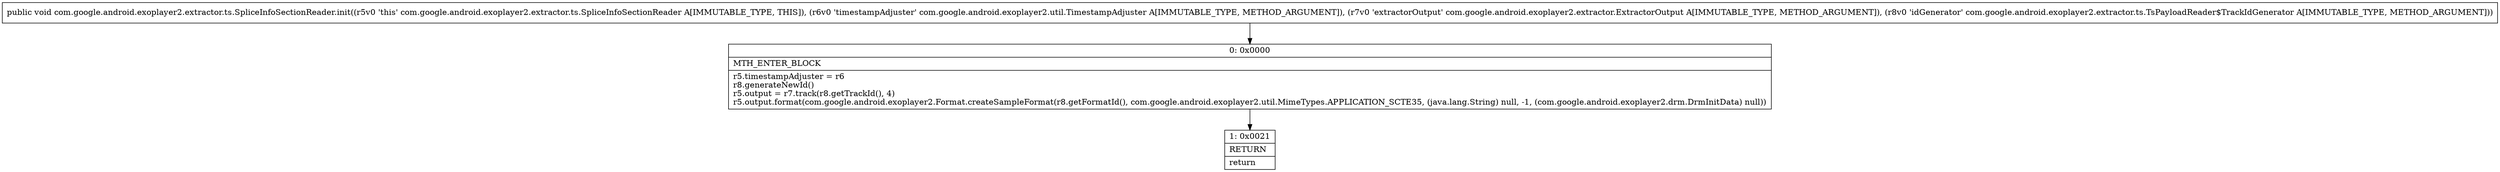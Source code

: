 digraph "CFG forcom.google.android.exoplayer2.extractor.ts.SpliceInfoSectionReader.init(Lcom\/google\/android\/exoplayer2\/util\/TimestampAdjuster;Lcom\/google\/android\/exoplayer2\/extractor\/ExtractorOutput;Lcom\/google\/android\/exoplayer2\/extractor\/ts\/TsPayloadReader$TrackIdGenerator;)V" {
Node_0 [shape=record,label="{0\:\ 0x0000|MTH_ENTER_BLOCK\l|r5.timestampAdjuster = r6\lr8.generateNewId()\lr5.output = r7.track(r8.getTrackId(), 4)\lr5.output.format(com.google.android.exoplayer2.Format.createSampleFormat(r8.getFormatId(), com.google.android.exoplayer2.util.MimeTypes.APPLICATION_SCTE35, (java.lang.String) null, \-1, (com.google.android.exoplayer2.drm.DrmInitData) null))\l}"];
Node_1 [shape=record,label="{1\:\ 0x0021|RETURN\l|return\l}"];
MethodNode[shape=record,label="{public void com.google.android.exoplayer2.extractor.ts.SpliceInfoSectionReader.init((r5v0 'this' com.google.android.exoplayer2.extractor.ts.SpliceInfoSectionReader A[IMMUTABLE_TYPE, THIS]), (r6v0 'timestampAdjuster' com.google.android.exoplayer2.util.TimestampAdjuster A[IMMUTABLE_TYPE, METHOD_ARGUMENT]), (r7v0 'extractorOutput' com.google.android.exoplayer2.extractor.ExtractorOutput A[IMMUTABLE_TYPE, METHOD_ARGUMENT]), (r8v0 'idGenerator' com.google.android.exoplayer2.extractor.ts.TsPayloadReader$TrackIdGenerator A[IMMUTABLE_TYPE, METHOD_ARGUMENT])) }"];
MethodNode -> Node_0;
Node_0 -> Node_1;
}

